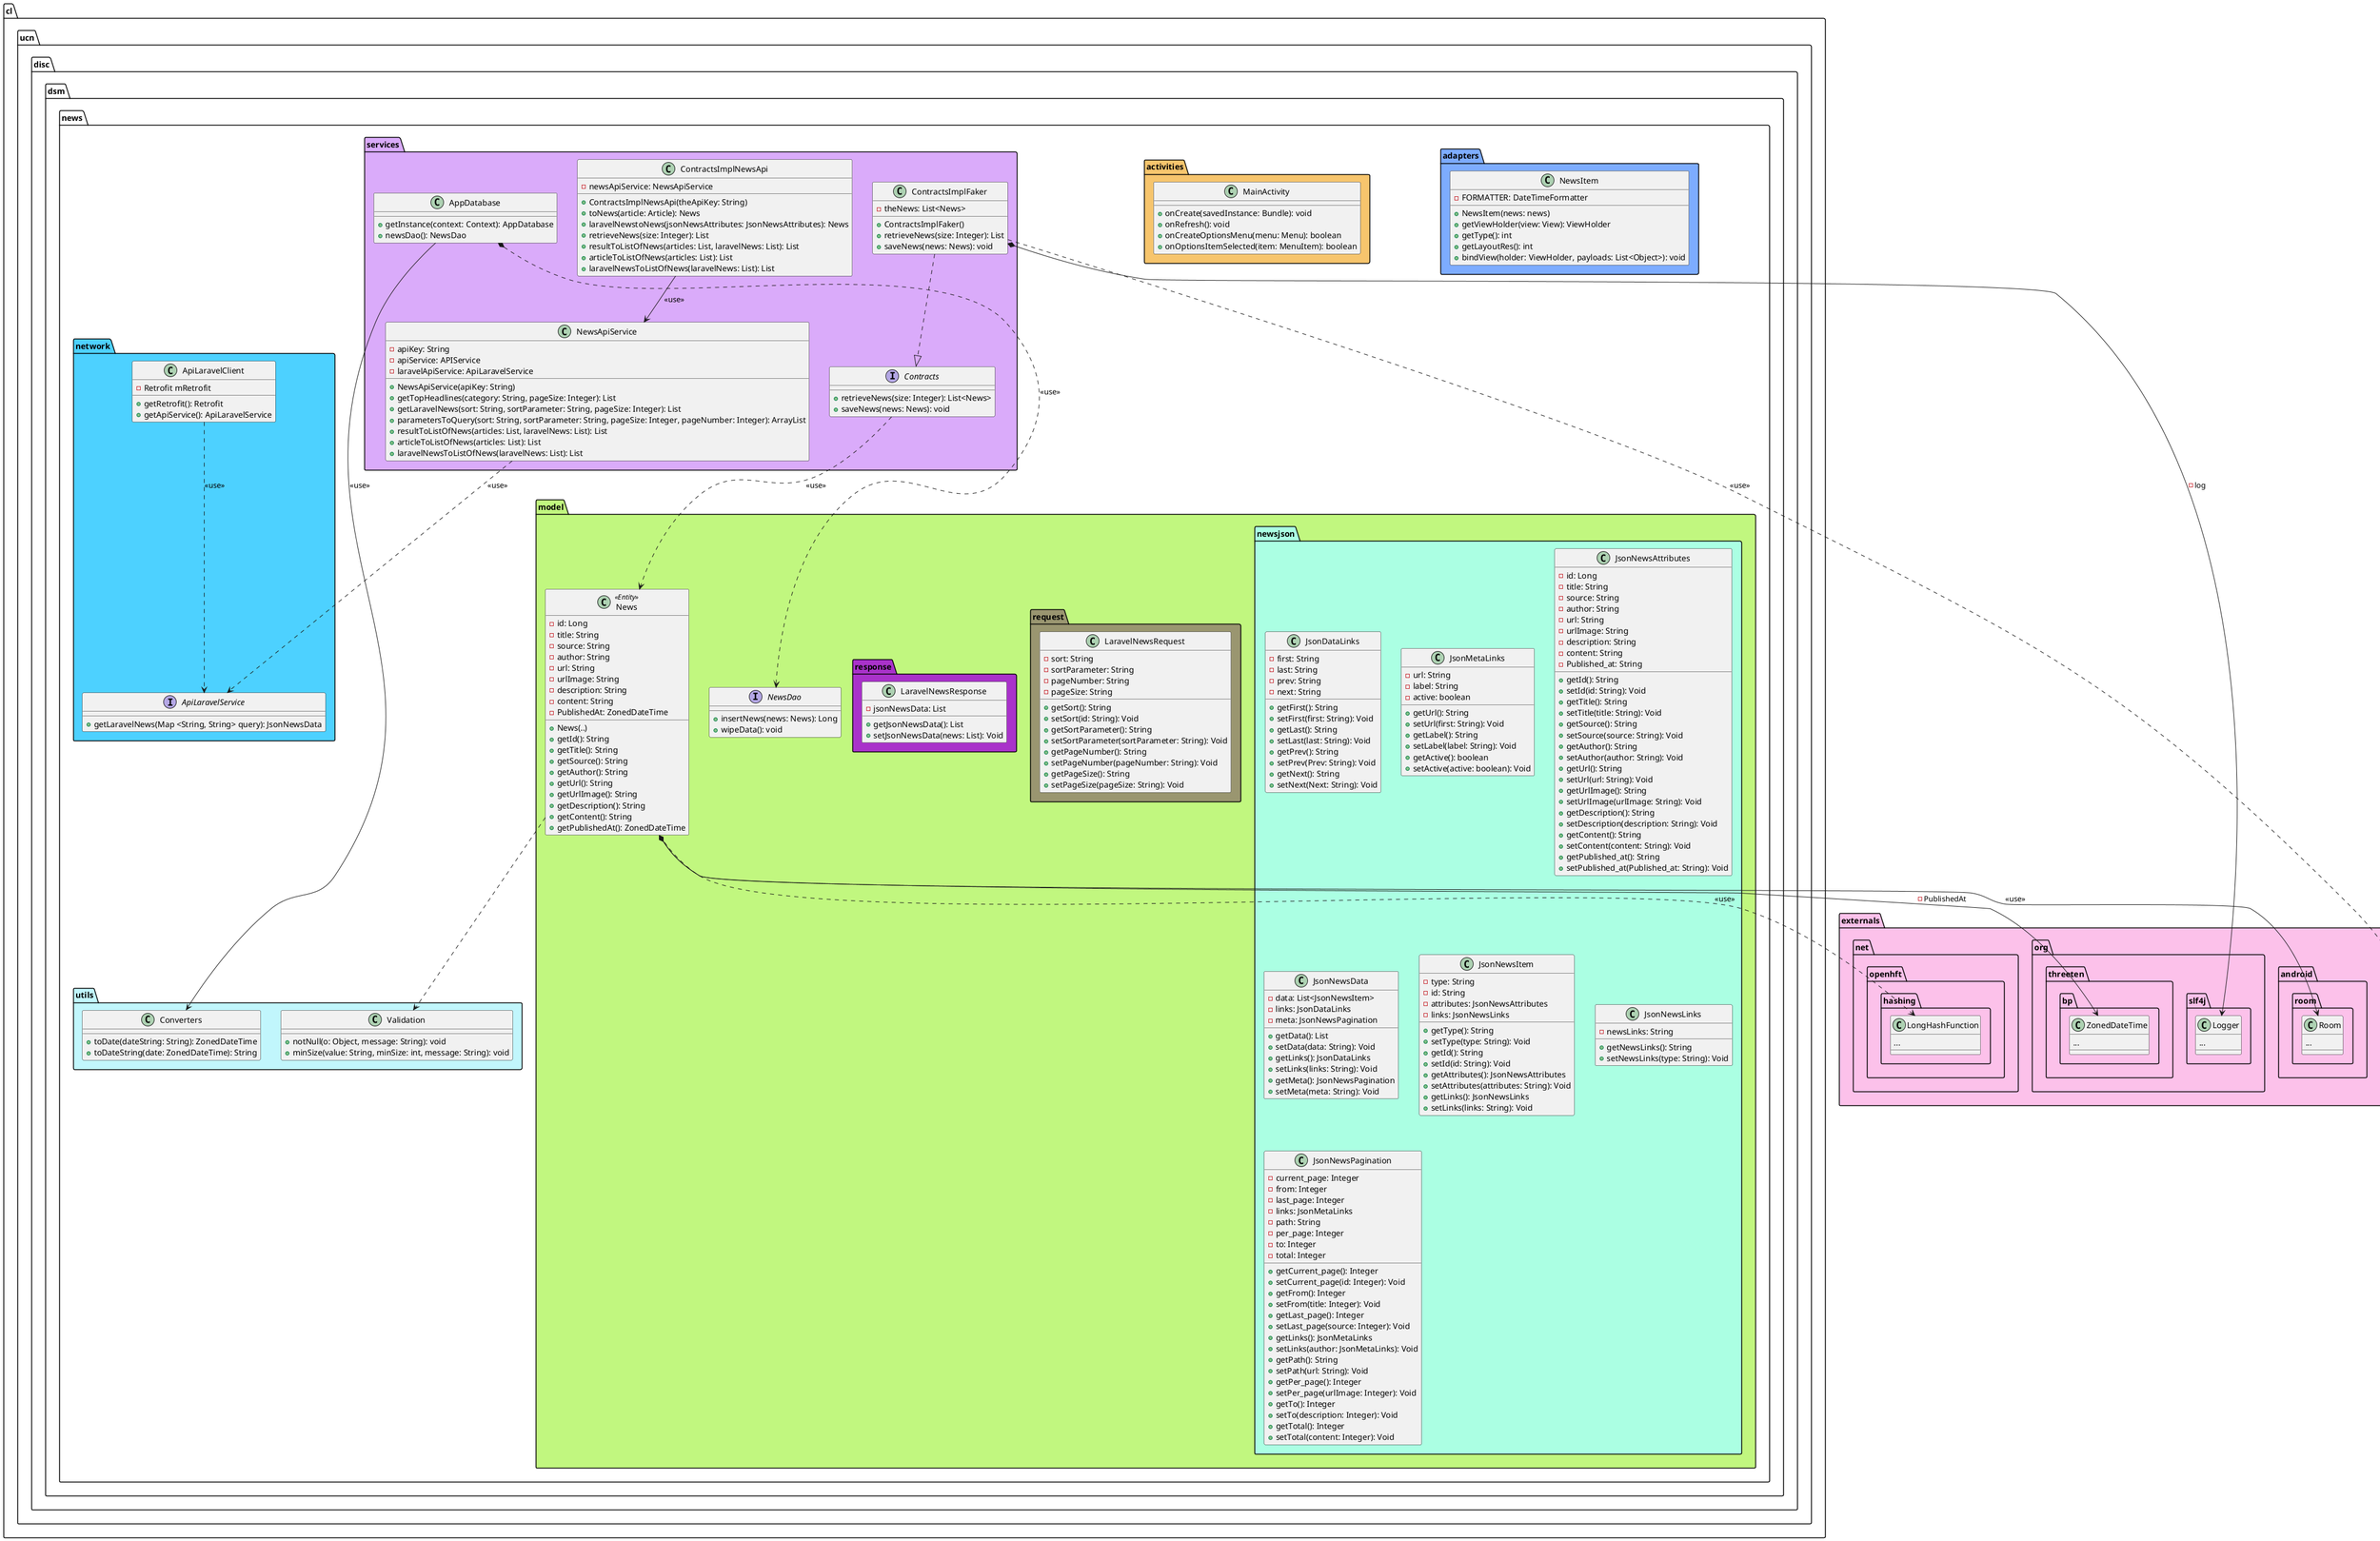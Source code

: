 @startuml

package "cl.ucn.disc.dsm.news" {

    package "model" #c1f77f {

        Class News <<Entity>>{

            - id: Long
            - title: String
            - source: String
            - author: String
            - url: String
            - urlImage: String
            - description: String
            - content: String
            - PublishedAt: ZonedDateTime

            + News(..)
            + getId(): String
            + getTitle(): String
            + getSource(): String
            + getAuthor(): String
            + getUrl(): String
            + getUrlImage(): String
            + getDescription(): String
            + getContent(): String
            + getPublishedAt(): ZonedDateTime
        }

        Interface NewsDao {

            + insertNews(news: News): Long
            + wipeData(): void
        }

        package "newsjson" #abffe3 {

            Class JsonDataLinks {

                - first: String
                - last: String
                - prev: String
                - next: String

                + getFirst(): String
                + setFirst(first: String): Void
                + getLast(): String
                + setLast(last: String): Void
                + getPrev(): String
                + setPrev(Prev: String): Void
                + getNext(): String
                + setNext(Next: String): Void
            }

            Class JsonMetaLinks {

                - url: String
                - label: String
                - active: boolean

                + getUrl(): String
                + setUrl(first: String): Void
                + getLabel(): String
                + setLabel(label: String): Void
                + getActive(): boolean
                + setActive(active: boolean): Void
            }

            Class JsonNewsAttributes {

                - id: Long
                - title: String
                - source: String
                - author: String
                - url: String
                - urlImage: String
                - description: String
                - content: String
                - Published_at: String

                + getId(): String
                + setId(id: String): Void
                + getTitle(): String
                + setTitle(title: String): Void
                + getSource(): String
                + setSource(source: String): Void
                + getAuthor(): String
                + setAuthor(author: String): Void
                + getUrl(): String
                + setUrl(url: String): Void
                + getUrlImage(): String
                + setUrlImage(urlImage: String): Void
                + getDescription(): String
                + setDescription(description: String): Void
                + getContent(): String
                + setContent(content: String): Void
                + getPublished_at(): String
                + setPublished_at(Published_at: String): Void
            }

            Class JsonNewsData {

                - data: List<JsonNewsItem>
                - links: JsonDataLinks
                - meta: JsonNewsPagination

                + getData(): List
                + setData(data: String): Void
                + getLinks(): JsonDataLinks
                + setLinks(links: String): Void
                + getMeta(): JsonNewsPagination
                + setMeta(meta: String): Void
            }
            Class JsonNewsItem {

                - type: String
                - id: String
                - attributes: JsonNewsAttributes
                - links: JsonNewsLinks

                + getType(): String
                + setType(type: String): Void
                + getId(): String
                + setId(id: String): Void
                + getAttributes(): JsonNewsAttributes
                + setAttributes(attributes: String): Void
                + getLinks(): JsonNewsLinks
                + setLinks(links: String): Void

            }

            Class JsonNewsLinks {

                - newsLinks: String

                + getNewsLinks(): String
                + setNewsLinks(type: String): Void
            }

            Class JsonNewsPagination {

                - current_page: Integer
                - from: Integer
                - last_page: Integer
                - links: JsonMetaLinks
                - path: String
                - per_page: Integer
                - to: Integer
                - total: Integer

                + getCurrent_page(): Integer
                + setCurrent_page(id: Integer): Void
                + getFrom(): Integer
                + setFrom(title: Integer): Void
                + getLast_page(): Integer
                + setLast_page(source: Integer): Void
                + getLinks(): JsonMetaLinks
                + setLinks(author: JsonMetaLinks): Void
                + getPath(): String
                + setPath(url: String): Void
                + getPer_page(): Integer
                + setPer_page(urlImage: Integer): Void
                + getTo(): Integer
                + setTo(description: Integer): Void
                + getTotal(): Integer
                + setTotal(content: Integer): Void
            }
        }

        package "request" #9a9670 {

           Class LaravelNewsRequest {

              - sort: String
              - sortParameter: String
              - pageNumber: String
              - pageSize: String

              + getSort(): String
              + setSort(id: String): Void
              + getSortParameter(): String
              + setSortParameter(sortParameter: String): Void
              + getPageNumber(): String
              + setPageNumber(pageNumber: String): Void
              + getPageSize(): String
              + setPageSize(pageSize: String): Void
           }
        }

        package "response" #a932ca {

           Class LaravelNewsResponse {

              - jsonNewsData: List

              + getJsonNewsData(): List
              + setJsonNewsData(news: List): Void
           }
        }
    }

    package "adapters" #7dacff {

        Class NewsItem {

            - FORMATTER: DateTimeFormatter

            + NewsItem(news: news)
            + getViewHolder(view: View): ViewHolder
            + getType(): int
            + getLayoutRes(): int
            + bindView(holder: ViewHolder, payloads: List<Object>): void
        }
    }

    package "activities" #F7C56D {

        Class MainActivity {

            + onCreate(savedInstance: Bundle): void
            + onRefresh(): void
            + onCreateOptionsMenu(menu: Menu): boolean
            + onOptionsItemSelected(item: MenuItem): boolean
        }
    }

    package "services" #daabfa {

        Interface Contracts {

            + retrieveNews(size: Integer): List<News>
            + saveNews(news: News): void
        }

        Class ContractsImplFaker {

            - theNews: List<News>

            + ContractsImplFaker()
            + retrieveNews(size: Integer): List
            + saveNews(news: News): void
        }

        Class AppDatabase {

           + getInstance(context: Context): AppDatabase
           + newsDao(): NewsDao
        }

        Class ContractsImplNewsApi {

           - newsApiService: NewsApiService

           + ContractsImplNewsApi(theApiKey: String)
           + toNews(article: Article): News
           + laravelNewstoNews(jsonNewsAttributes: JsonNewsAttributes): News
           + retrieveNews(size: Integer): List
           + resultToListOfNews(articles: List, laravelNews: List): List
           + articleToListOfNews(articles: List): List
           + laravelNewsToListOfNews(laravelNews: List): List
        }

        Class NewsApiService {

           - apiKey: String
           - apiService: APIService
           - laravelApiService: ApiLaravelService

           + NewsApiService(apiKey: String)
           + getTopHeadlines(category: String, pageSize: Integer): List
           + getLaravelNews(sort: String, sortParameter: String, pageSize: Integer): List
           + parametersToQuery(sort: String, sortParameter: String, pageSize: Integer, pageNumber: Integer): ArrayList
           + resultToListOfNews(articles: List, laravelNews: List): List
           + articleToListOfNews(articles: List): List
           + laravelNewsToListOfNews(laravelNews: List): List
        }
    }

    package "utils" #c1f6fc {

        Class Validation {

            + notNull(o: Object, message: String): void
            + minSize(value: String, minSize: int, message: String): void
        }

        Class Converters {

            + toDate(dateString: String): ZonedDateTime
            + toDateString(date: ZonedDateTime): String
        }
    }

    package "network" #4dd1ff {

       Class ApiLaravelClient {

          - Retrofit mRetrofit

          + getRetrofit(): Retrofit
          + getApiService(): ApiLaravelService
       }

       Interface ApiLaravelService {

          + getLaravelNews(Map <String, String> query): JsonNewsData
       }
    }
}

package "externals" #fcc1ea {

    package "com.github.javafaker" #fcc1ea {

        Class Faker {
           ...
        }
    }

    package "org.slf4j" #fcc1ea {

        Class Logger {
           ...
        }
    }

    package "org.threeten.bp" #fcc1ea {

        Class ZonedDateTime {
           ...
        }
    }

    package "net.openhft.hashing" #fcc1ea {

       Class LongHashFunction {
           ...
       }
    }

    package "android.room." #fcc1ea {

       Class Room {
           ...
       }
    }
}

ContractsImplFaker ..|> Contracts
Contracts ..>  News : <<use>>
ContractsImplFaker ..> Faker : <<use>>
News *--> ZonedDateTime : -PublishedAt
ContractsImplFaker *--> Logger : -log
News ..> Validation
News ..> LongHashFunction : <<use>>
News *--> Room : <<use>>
AppDatabase *..> NewsDao : <<use>>
AppDatabase --> Converters : <<use>>
ApiLaravelClient ..> ApiLaravelService : <<use>>
NewsApiService ..> ApiLaravelService : <<use>>
ContractsImplNewsApi --> NewsApiService : <<use>>
@enduml